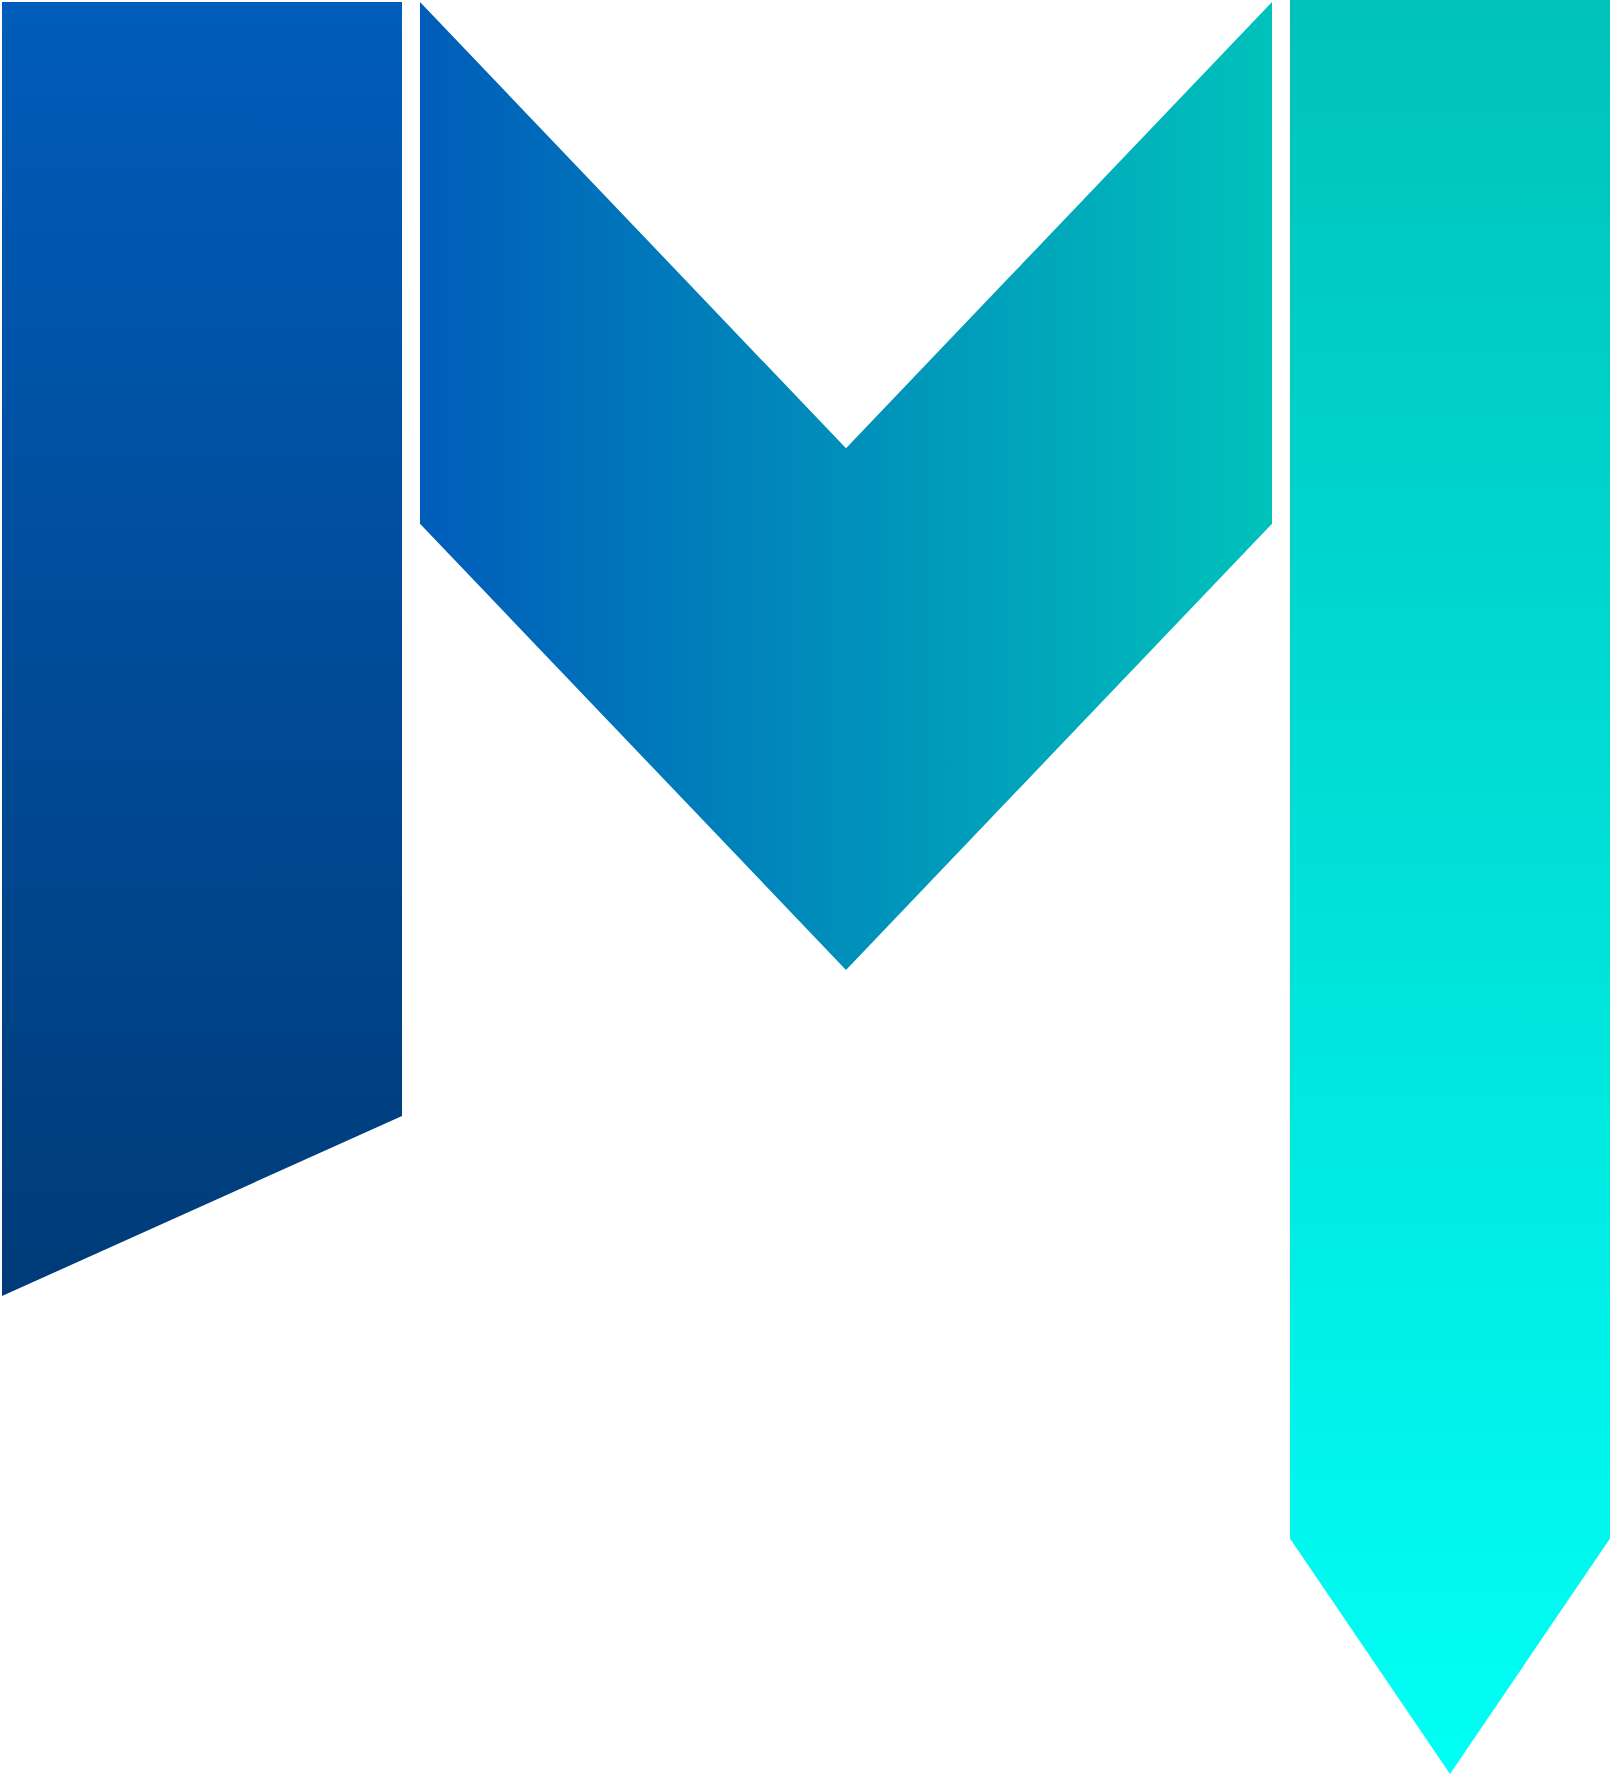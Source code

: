 <mxfile version="15.7.3" type="device"><diagram id="uzsXw9XoOK1RJopr6k4T" name="Page-1"><mxGraphModel dx="1673" dy="1065" grid="0" gridSize="10" guides="1" tooltips="1" connect="1" arrows="1" fold="1" page="1" pageScale="1" pageWidth="1000" pageHeight="1000" math="0" shadow="0"><root><mxCell id="0"/><mxCell id="1" parent="0"/><mxCell id="jLg3N7SggQvExWYp4oj--8" value="" style="shape=manualInput;whiteSpace=wrap;html=1;rotation=180;size=90;strokeColor=none;fillColor=#003B78;gradientColor=#005CBA;" parent="1" vertex="1"><mxGeometry x="106" y="76" width="200" height="647" as="geometry"/></mxCell><mxCell id="jLg3N7SggQvExWYp4oj--9" value="" style="shape=step;perimeter=stepPerimeter;whiteSpace=wrap;html=1;fixedSize=1;size=223.143;direction=south;fillColor=#00C2BB;strokeColor=none;gradientColor=#005CBA;" parent="1" vertex="1"><mxGeometry x="315" y="76" width="426" height="484" as="geometry"/></mxCell><mxCell id="jLg3N7SggQvExWYp4oj--10" value="" style="html=1;shadow=0;dashed=0;align=center;verticalAlign=middle;shape=mxgraph.arrows2.arrow;dy=0;dx=117.71;notch=0;direction=south;strokeColor=none;fillColor=#00C2BB;gradientDirection=east;gradientColor=#00FFF6;" parent="1" vertex="1"><mxGeometry x="750" y="75" width="160" height="887" as="geometry"/></mxCell></root></mxGraphModel></diagram></mxfile>